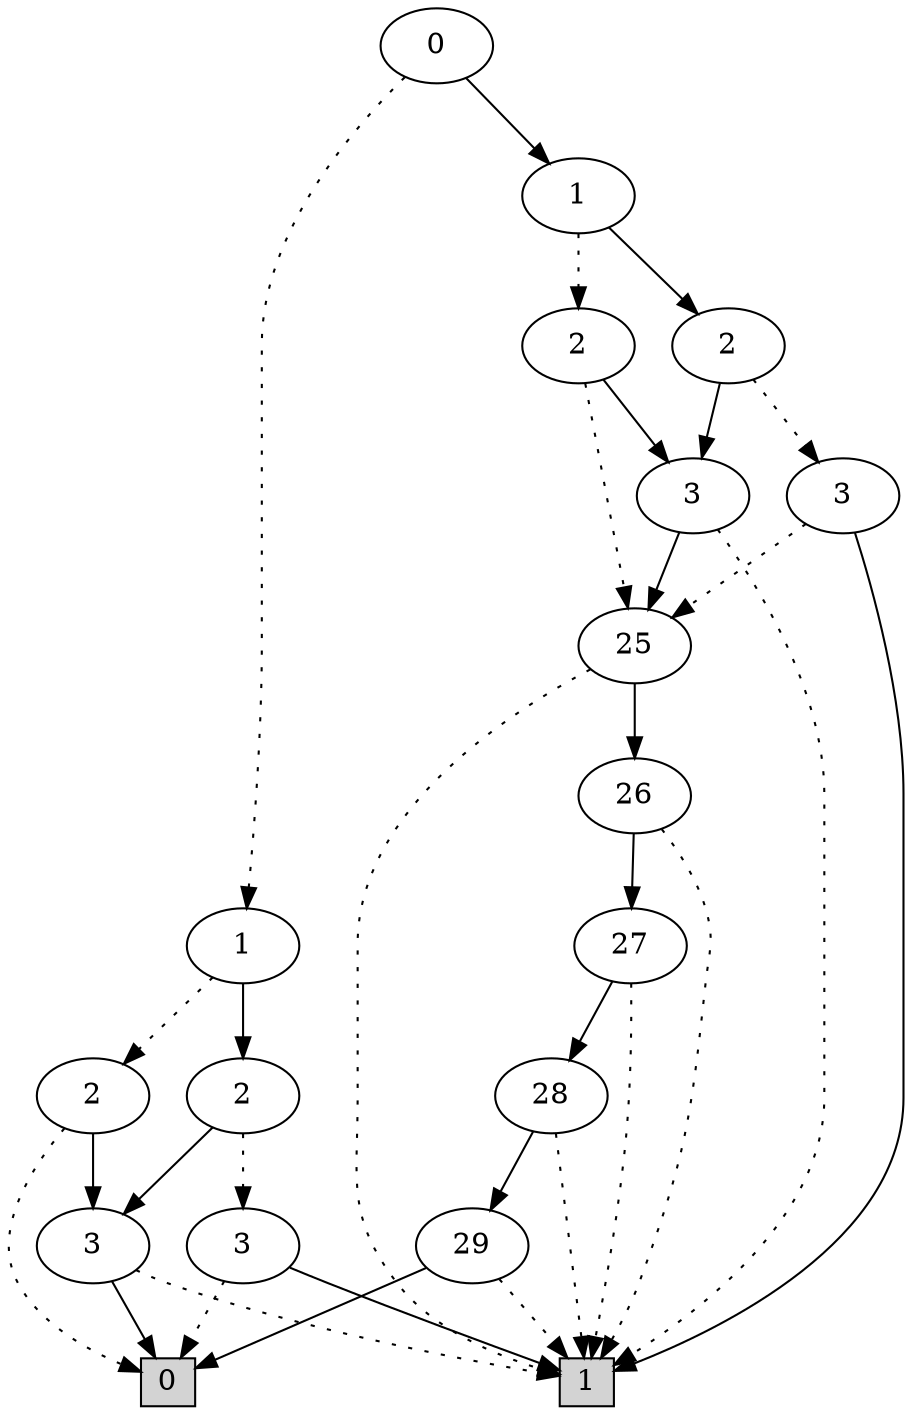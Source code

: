 digraph G {
0 [shape=box, label="0", style=filled, shape=box, height=0.3, width=0.3];
1 [shape=box, label="1", style=filled, shape=box, height=0.3, width=0.3];
45614 [label="0"];
45614 -> 45611 [style=dotted];
45614 -> 45613 [style=filled];
45611 [label="1"];
45611 -> 10440 [style=dotted];
45611 -> 45610 [style=filled];
10440 [label="2"];
10440 -> 0 [style=dotted];
10440 -> 9 [style=filled];
9 [label="3"];
9 -> 1 [style=dotted];
9 -> 0 [style=filled];
45610 [label="2"];
45610 -> 8 [style=dotted];
45610 -> 9 [style=filled];
8 [label="3"];
8 -> 0 [style=dotted];
8 -> 1 [style=filled];
45613 [label="1"];
45613 -> 45602 [style=dotted];
45613 -> 45612 [style=filled];
45602 [label="2"];
45602 -> 1624 [style=dotted];
45602 -> 45338 [style=filled];
1624 [label="25"];
1624 -> 1 [style=dotted];
1624 -> 1623 [style=filled];
1623 [label="26"];
1623 -> 1 [style=dotted];
1623 -> 1622 [style=filled];
1622 [label="27"];
1622 -> 1 [style=dotted];
1622 -> 1468 [style=filled];
1468 [label="28"];
1468 -> 1 [style=dotted];
1468 -> 61 [style=filled];
61 [label="29"];
61 -> 1 [style=dotted];
61 -> 0 [style=filled];
45338 [label="3"];
45338 -> 1 [style=dotted];
45338 -> 1624 [style=filled];
45612 [label="2"];
45612 -> 10225 [style=dotted];
45612 -> 45338 [style=filled];
10225 [label="3"];
10225 -> 1624 [style=dotted];
10225 -> 1 [style=filled];
}
